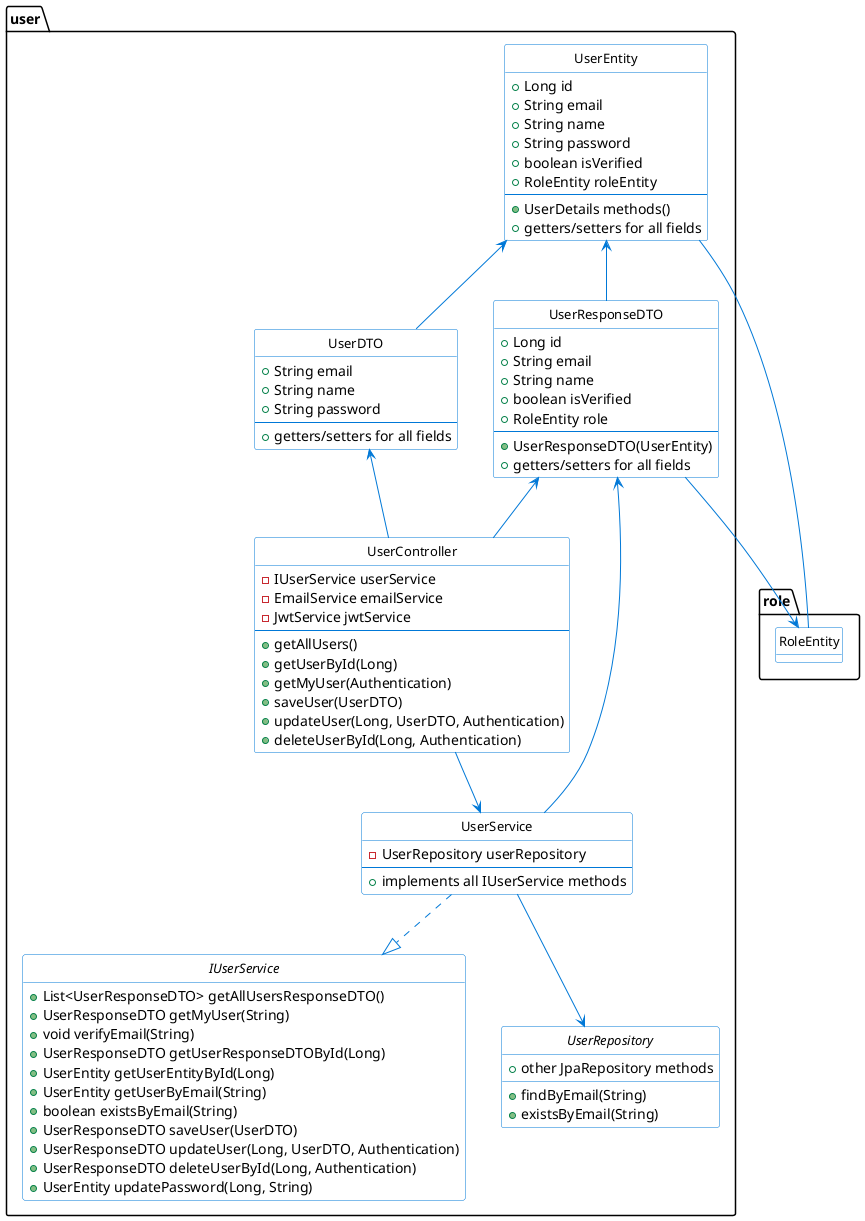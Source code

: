 @startuml

' Configuración general
skinparam class {
    BackgroundColor White
    ArrowColor #0078D7
    BorderColor #0078D7
    FontSize 13
}
hide circle
hide empty fields

package "user" {
    class UserEntity {
        + Long id
        + String email
        + String name
        + String password
        + boolean isVerified
        + RoleEntity roleEntity
        --
        + UserDetails methods()
        + getters/setters for all fields
    }

    class UserDTO {
        + String email
        + String name
        + String password
        --
        + getters/setters for all fields
    }

    class UserResponseDTO {
        + Long id
        + String email
        + String name
        + boolean isVerified
        + RoleEntity role
        --
        + UserResponseDTO(UserEntity)
        + getters/setters for all fields
    }

    interface IUserService {
        + List<UserResponseDTO> getAllUsersResponseDTO()
        + UserResponseDTO getMyUser(String)
        + void verifyEmail(String)
        + UserResponseDTO getUserResponseDTOById(Long)
        + UserEntity getUserEntityById(Long)
        + UserEntity getUserByEmail(String)
        + boolean existsByEmail(String)
        + UserResponseDTO saveUser(UserDTO)
        + UserResponseDTO updateUser(Long, UserDTO, Authentication)
        + UserResponseDTO deleteUserById(Long, Authentication)
        + UserEntity updatePassword(Long, String)
    }

    class UserService {
        - UserRepository userRepository
        --
        + implements all IUserService methods
    }

    class UserController {
        - IUserService userService
        - EmailService emailService
        - JwtService jwtService
        --
        + getAllUsers()
        + getUserById(Long)
        + getMyUser(Authentication)
        + saveUser(UserDTO)
        + updateUser(Long, UserDTO, Authentication)
        + deleteUserById(Long, Authentication)
    }

    interface UserRepository {
        + findByEmail(String)
        + existsByEmail(String)
        + other JpaRepository methods
    }
}

' External dependencies (simplified)
package "role" {
    class RoleEntity {}
}

' Relationships
UserEntity --  RoleEntity
UserService ..|> IUserService
UserService --> UserRepository
UserController --> UserService
UserResponseDTO --> RoleEntity
UserResponseDTO <-- UserController
UserResponseDTO <-- UserService
UserDTO <-- UserController
UserEntity <-- UserResponseDTO
UserEntity <-- UserDTO

@enduml